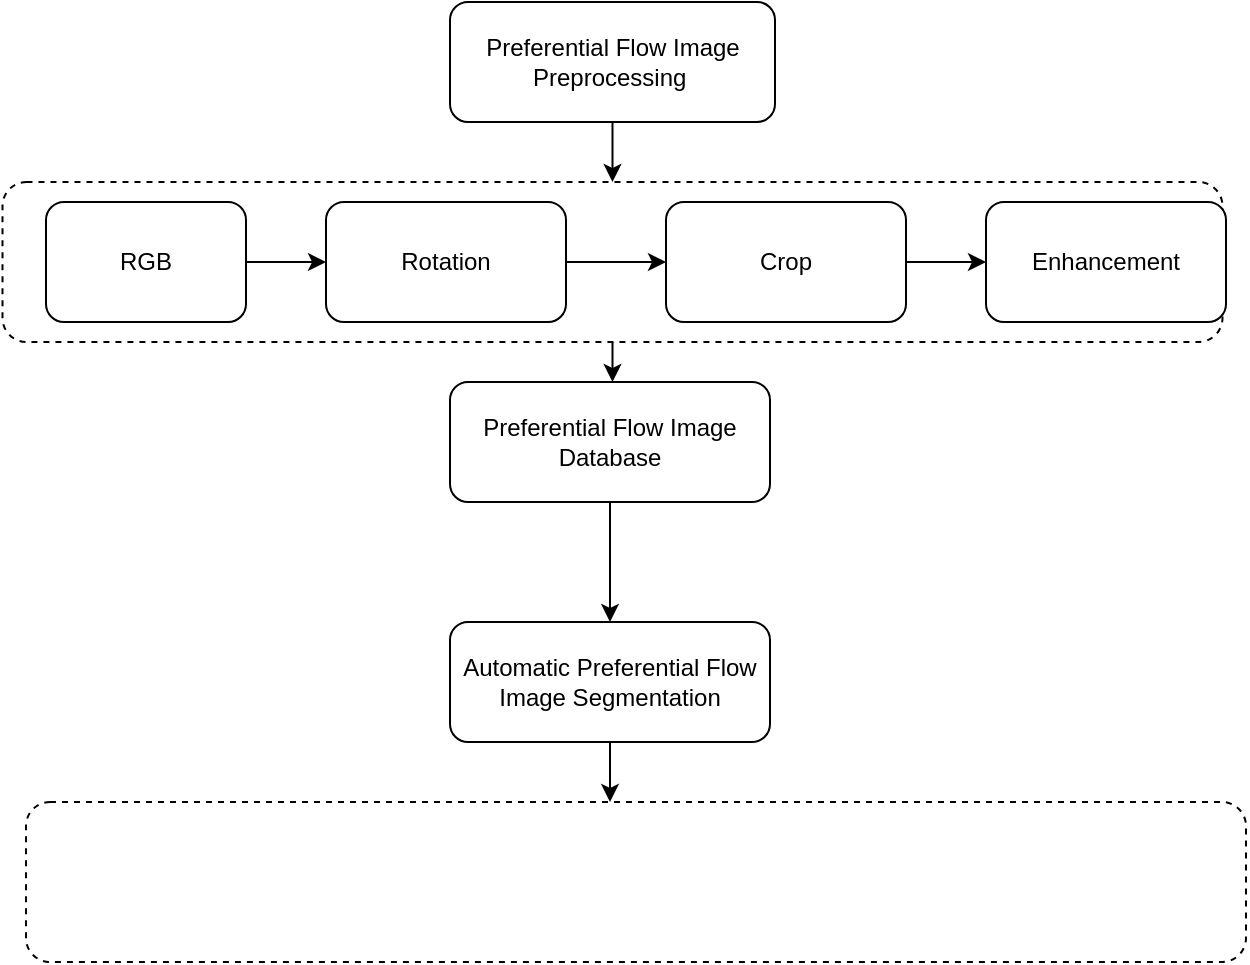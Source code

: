 <mxfile version="21.1.0" type="github">
  <diagram id="C5RBs43oDa-KdzZeNtuy" name="Page-1">
    <mxGraphModel dx="1000" dy="553" grid="1" gridSize="10" guides="1" tooltips="1" connect="1" arrows="1" fold="1" page="1" pageScale="1" pageWidth="827" pageHeight="1169" math="0" shadow="0">
      <root>
        <mxCell id="WIyWlLk6GJQsqaUBKTNV-0" />
        <mxCell id="WIyWlLk6GJQsqaUBKTNV-1" parent="WIyWlLk6GJQsqaUBKTNV-0" />
        <mxCell id="WIyWlLk6GJQsqaUBKTNV-3" value="Preferential Flow Image Preprocessing&amp;nbsp;" style="rounded=1;whiteSpace=wrap;html=1;fontSize=12;glass=0;strokeWidth=1;shadow=0;" parent="WIyWlLk6GJQsqaUBKTNV-1" vertex="1">
          <mxGeometry x="332" y="80" width="162.5" height="60" as="geometry" />
        </mxCell>
        <mxCell id="q1-tNbCSSyaoMxbJ7HrU-12" value="" style="edgeStyle=orthogonalEdgeStyle;rounded=0;orthogonalLoop=1;jettySize=auto;html=1;" edge="1" parent="WIyWlLk6GJQsqaUBKTNV-1" source="q1-tNbCSSyaoMxbJ7HrU-0" target="q1-tNbCSSyaoMxbJ7HrU-10">
          <mxGeometry relative="1" as="geometry">
            <Array as="points">
              <mxPoint x="410" y="280" />
              <mxPoint x="410" y="280" />
            </Array>
          </mxGeometry>
        </mxCell>
        <mxCell id="q1-tNbCSSyaoMxbJ7HrU-0" value="" style="rounded=1;whiteSpace=wrap;html=1;dashed=1;" vertex="1" parent="WIyWlLk6GJQsqaUBKTNV-1">
          <mxGeometry x="108.25" y="170" width="610" height="80" as="geometry" />
        </mxCell>
        <mxCell id="q1-tNbCSSyaoMxbJ7HrU-7" value="" style="edgeStyle=orthogonalEdgeStyle;rounded=0;orthogonalLoop=1;jettySize=auto;html=1;" edge="1" parent="WIyWlLk6GJQsqaUBKTNV-1" source="q1-tNbCSSyaoMxbJ7HrU-1" target="q1-tNbCSSyaoMxbJ7HrU-2">
          <mxGeometry relative="1" as="geometry" />
        </mxCell>
        <mxCell id="q1-tNbCSSyaoMxbJ7HrU-1" value="RGB" style="rounded=1;whiteSpace=wrap;html=1;" vertex="1" parent="WIyWlLk6GJQsqaUBKTNV-1">
          <mxGeometry x="130" y="180" width="100" height="60" as="geometry" />
        </mxCell>
        <mxCell id="q1-tNbCSSyaoMxbJ7HrU-8" value="" style="edgeStyle=orthogonalEdgeStyle;rounded=0;orthogonalLoop=1;jettySize=auto;html=1;" edge="1" parent="WIyWlLk6GJQsqaUBKTNV-1" source="q1-tNbCSSyaoMxbJ7HrU-2" target="q1-tNbCSSyaoMxbJ7HrU-3">
          <mxGeometry relative="1" as="geometry" />
        </mxCell>
        <mxCell id="q1-tNbCSSyaoMxbJ7HrU-2" value="Rotation" style="rounded=1;whiteSpace=wrap;html=1;" vertex="1" parent="WIyWlLk6GJQsqaUBKTNV-1">
          <mxGeometry x="270" y="180" width="120" height="60" as="geometry" />
        </mxCell>
        <mxCell id="q1-tNbCSSyaoMxbJ7HrU-9" value="" style="edgeStyle=orthogonalEdgeStyle;rounded=0;orthogonalLoop=1;jettySize=auto;html=1;" edge="1" parent="WIyWlLk6GJQsqaUBKTNV-1" source="q1-tNbCSSyaoMxbJ7HrU-3" target="q1-tNbCSSyaoMxbJ7HrU-4">
          <mxGeometry relative="1" as="geometry" />
        </mxCell>
        <mxCell id="q1-tNbCSSyaoMxbJ7HrU-3" value="Crop" style="rounded=1;whiteSpace=wrap;html=1;" vertex="1" parent="WIyWlLk6GJQsqaUBKTNV-1">
          <mxGeometry x="440" y="180" width="120" height="60" as="geometry" />
        </mxCell>
        <mxCell id="q1-tNbCSSyaoMxbJ7HrU-4" value="Enhancement" style="rounded=1;whiteSpace=wrap;html=1;" vertex="1" parent="WIyWlLk6GJQsqaUBKTNV-1">
          <mxGeometry x="600" y="180" width="120" height="60" as="geometry" />
        </mxCell>
        <mxCell id="q1-tNbCSSyaoMxbJ7HrU-14" value="" style="edgeStyle=orthogonalEdgeStyle;rounded=0;orthogonalLoop=1;jettySize=auto;html=1;" edge="1" parent="WIyWlLk6GJQsqaUBKTNV-1" source="q1-tNbCSSyaoMxbJ7HrU-10" target="q1-tNbCSSyaoMxbJ7HrU-13">
          <mxGeometry relative="1" as="geometry" />
        </mxCell>
        <mxCell id="q1-tNbCSSyaoMxbJ7HrU-10" value="Preferential Flow Image Database" style="rounded=1;whiteSpace=wrap;html=1;" vertex="1" parent="WIyWlLk6GJQsqaUBKTNV-1">
          <mxGeometry x="332" y="270" width="160" height="60" as="geometry" />
        </mxCell>
        <mxCell id="q1-tNbCSSyaoMxbJ7HrU-19" value="" style="edgeStyle=orthogonalEdgeStyle;rounded=0;orthogonalLoop=1;jettySize=auto;html=1;" edge="1" parent="WIyWlLk6GJQsqaUBKTNV-1" source="q1-tNbCSSyaoMxbJ7HrU-13">
          <mxGeometry relative="1" as="geometry">
            <mxPoint x="412.0" y="480" as="targetPoint" />
          </mxGeometry>
        </mxCell>
        <mxCell id="q1-tNbCSSyaoMxbJ7HrU-13" value="Automatic Preferential Flow Image Segmentation" style="rounded=1;whiteSpace=wrap;html=1;" vertex="1" parent="WIyWlLk6GJQsqaUBKTNV-1">
          <mxGeometry x="332" y="390" width="160" height="60" as="geometry" />
        </mxCell>
        <mxCell id="q1-tNbCSSyaoMxbJ7HrU-20" value="" style="rounded=1;whiteSpace=wrap;html=1;dashed=1;" vertex="1" parent="WIyWlLk6GJQsqaUBKTNV-1">
          <mxGeometry x="120" y="480" width="610" height="80" as="geometry" />
        </mxCell>
        <mxCell id="q1-tNbCSSyaoMxbJ7HrU-29" value="" style="endArrow=classic;html=1;rounded=0;exitX=0.5;exitY=1;exitDx=0;exitDy=0;entryX=0.5;entryY=0;entryDx=0;entryDy=0;" edge="1" parent="WIyWlLk6GJQsqaUBKTNV-1" source="WIyWlLk6GJQsqaUBKTNV-3" target="q1-tNbCSSyaoMxbJ7HrU-0">
          <mxGeometry width="50" height="50" relative="1" as="geometry">
            <mxPoint x="390" y="330" as="sourcePoint" />
            <mxPoint x="440" y="280" as="targetPoint" />
          </mxGeometry>
        </mxCell>
      </root>
    </mxGraphModel>
  </diagram>
</mxfile>
